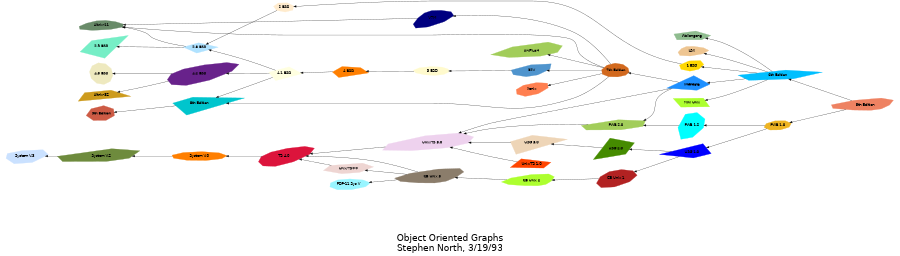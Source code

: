 digraph unix {
	graph [rankdir=RL, fontname=Helvetica, fontsize=36, label="\n\n\n\nObject Oriented Graphs\nStephen North, 3/19/93", size="6,6"];
	node [label="\N", shape=polygon, sides=4, distortion="0.0", orientation="0.0", skew="0.0", color=white, style=filled, fontname=Helvetica];
	graph [lp="1217,130",
		lwidth="5.29",
		lheight="3.50",
		bb="0,0,2434,930"];
	"5th Edition" [sides=9, distortion="0.936354", orientation=28, skew="-0.126818", color=salmon2, pos="2346,571", width="2.4513", height="0.62845"];
	"6th Edition" [sides=5, distortion="0.238792", orientation=11, skew="0.995935", color=deepskyblue, pos="2113,651", width="3.0296", height="0.53832"];
	"PWB 1.0" [sides=8, distortion="0.019636", orientation=79, skew="-0.440424", color=goldenrod2, pos="2113,491", width="1.4451", height="0.5066"];
	LSX [sides=9, distortion="-0.698271", orientation=22, skew="-0.195492", color=burlywood2, pos="1877,740", width="1.2562", height="0.53598"];
	"1 BSD" [sides=7, distortion="0.265084", orientation=26, skew="0.403659", color=gold1, pos="1877,683", width="1.2527", height="0.54133"];
	"Mini Unix" [distortion="0.039386", orientation=2, skew="-0.461120", color=greenyellow, pos="1877,559", width="1.8894", height="0.5"];
	Wollongong [sides=5, distortion="0.228564", orientation=63, skew="-0.062846", color=darkseagreen, pos="1877,796", width="2.0084", height="0.5333"];
	Interdata [distortion="0.624013", orientation=56, skew="0.101396", color=dodgerblue1, pos="1877,620", width="2.2595", height="0.704"];
	"Unix/TS 3.0" [sides=8, distortion="0.731383", orientation=43, skew="-0.824612", color=thistle2, pos="1200,439", width="3.1145", height="0.73633"];
	"PWB 2.0" [sides=6, distortion="0.592100", orientation=34, skew="-0.719269", color=darkolivegreen3, pos="1663,491", width="2.401", height="0.56098"];
	"7th Edition" [sides=10, distortion="0.298417", orientation=65, skew="0.310367", color=chocolate, pos="1663,691", width="1.5756", height="0.64255"];
	"8th Edition" [distortion="-0.997093", orientation=50, skew="-0.061117", color=turquoise3, pos="562,577", width="3.2588", height="0.80427"];
	"32V" [sides=7, distortion="0.878516", orientation=19, skew="0.592905", color=steelblue3, pos="1444,691", width="1.3648", height="0.60598"];
	V7M [sides=10, distortion="-0.960249", orientation=32, skew="0.460424", color=navy, pos="1200,864", width="1.4322", height="0.74745"];
	"Ultrix-11" [sides=10, distortion="-0.633186", orientation=10, skew="0.333125", color=darkseagreen4, pos="300,828", width="1.7938", height="0.53138"];
	Xenix [sides=8, distortion="-0.337997", orientation=52, skew="-0.760726", color=coral, pos="1444,628", width="1.3725", height="0.63729"];
	"UniPlus+" [sides=7, distortion="0.788483", orientation=39, skew="-0.526284", color=darkolivegreen3, pos="1444,756", width="2.5716", height="0.69194"];
	"9th Edition" [sides=7, distortion="0.138690", orientation=55, skew="0.554049", color=coral3, pos="300,557", width="1.6632", height="0.66083"];
	"2 BSD" [sides=7, distortion="-0.010661", orientation=84, skew="0.179249", color=blanchedalmond, pos="786,912", width="1.1422", height="0.51591"];
	"2.8 BSD" [distortion="-0.239422", orientation=44, skew="0.053841", color=lightskyblue1, pos="562,761", width="1.9268", height="0.55846"];
	"2.9 BSD" [distortion="-0.843381", orientation=70, skew="-0.601395", color=aquamarine2, pos="300,762", width="2.3014", height="0.80291"];
	"3 BSD" [sides=10, distortion="0.251820", orientation=18, skew="-0.530618", color=lemonchiffon, pos="1200,691", width="1.5057", height="0.5"];
	"4 BSD" [sides=5, distortion="-0.772300", orientation=24, skew="-0.028475", color=darkorange1, pos="972,690", width="1.68", height="0.58561"];
	"4.1 BSD" [distortion="-0.226170", orientation=38, skew="0.504053", color=lightyellow1, pos="786,689", width="1.892", height="0.6378"];
	"4.2 BSD" [sides=10, distortion="-0.807349", orientation=50, skew="-0.908842", color=darkorchid4, pos="562,687", width="2.4079", height="0.81143"];
	"4.3 BSD" [sides=10, distortion="-0.030619", orientation=76, skew="0.985021", color=lemonchiffon2, pos="300,687", width="1.3098", height="0.77622"];
	"Ultrix-32" [distortion="-0.644209", orientation=21, skew="0.307836", color=goldenrod3, pos="300,620", width="2.4029", height="0.58223"];
	"PWB 1.2" [sides=7, distortion="0.640971", orientation=84, skew="-0.768455", color=cyan, pos="1877,491", width="1.4928", height="0.88033"];
	"USG 1.0" [distortion="0.758942", orientation=42, skew="0.039886", color=blue, pos="1877,416", width="2.5329", height="0.69721"];
	"CB Unix 1" [sides=9, distortion="-0.348692", orientation=42, skew="0.767058", color=firebrick, pos="1663,329", width="1.9071", height="0.72208"];
	"USG 2.0" [distortion="0.748625", orientation=74, skew="-0.647656", color=chartreuse4, pos="1663,421", width="2.1103", height="0.77619"];
	"CB Unix 2" [sides=10, distortion="0.851818", orientation=32, skew="-0.020120", color=greenyellow, pos="1444,313", width="2.2509", height="0.61186"];
	"CB Unix 3" [sides=10, distortion="0.992237", orientation=29, skew="0.256102", color=bisque4, pos="1200,333", width="2.5175", height="0.674"];
	"Unix/TS++" [sides=6, distortion="0.545461", orientation=16, skew="0.313589", color=mistyrose2, pos="972,338", width="2.1927", height="0.55238"];
	"PDP-11 Sys V" [sides=9, distortion="-0.267769", orientation=40, skew="0.271226", color=cadetblue1, pos="972,280", width="2.2197", height="0.55754"];
	"USG 3.0" [distortion="-0.848455", orientation=44, skew="0.267152", color=bisque2, pos="1444,439", width="2.6638", height="0.80243"];
	"Unix/TS 1.0" [distortion="0.305594", orientation=75, skew="0.070516", color=orangered, pos="1444,373", width="2.2979", height="0.5422"];
	"TS 4.0" [sides=10, distortion="-0.641701", orientation=50, skew="-0.952502", color=crimson, pos="786,386", width="1.9319", height="0.75173"];
	"System V.0" [sides=9, distortion="0.021556", orientation=26, skew="-0.729938", color=darkorange1, pos="562,386", width="2.2834", height="0.5"];
	"System V.2" [sides=6, distortion="0.985153", orientation=33, skew="-0.399752", color=darkolivegreen4, pos="300,386", width="2.9816", height="0.64346"];
	"System V.3" [sides=7, distortion="-0.687574", orientation=58, skew="-0.180116", color=lightsteelblue1, pos="78,386", width="2.1571", height="0.64742"];
	"5th Edition" -> "6th Edition" [pos="e,2150.8,638.27 2307.1,584.12 2267,598.02 2203.6,619.98 2160.4,634.91"];
	"5th Edition" -> "PWB 1.0" [pos="e,2153,504.51 2302.6,556.33 2263.1,542.63 2204.1,522.2 2162.6,507.84"];
	"6th Edition" -> LSX [pos="e,1909.5,730.57 2085.7,662.72 2057.1,675.33 2009.7,695.63 1968,711 1952.2,716.82 1934.6,722.63 1919.2,727.51"];
	"6th Edition" -> "1 BSD" [pos="e,1911.2,678.46 2058.3,658.34 2016.7,664.03 1959.8,671.82 1921.1,677.1"];
	"6th Edition" -> "Mini Unix" [pos="e,1923.3,571.3 2079.1,634.62 2050.2,620.64 2006.9,600.55 1968,586 1956.8,581.81 1944.6,577.8 1932.9,574.21"];
	"6th Edition" -> Wollongong [pos="e,1923.3,785.56 2098.6,664.94 2074.6,689.18 2021.7,739.24 1968,768 1957.2,773.8 1945,778.6 1933.1,782.5"];
	"6th Edition" -> Interdata [pos="e,1923.8,626.07 2031.5,640.33 1999.3,636.07 1963.1,631.27 1933.9,627.4"];
	Interdata -> "Unix/TS 3.0" [pos="e,1259.3,464.8 1814.2,608.94 1714.8,590.43 1513.6,550.02 1348,498 1321.6,489.71 1293.2,478.81 1268.5,468.65"];
	Interdata -> "PWB 2.0" [pos="e,1723.4,508.42 1827,608.2 1812.7,603.07 1797.8,595.89 1786,586 1761.9,565.73 1773.9,545.45 1750,525 1744.8,520.52 1738.8,516.58\
 1732.6,513.13"];
	Interdata -> "7th Edition" [pos="e,1704.1,677.57 1845.6,630.17 1811.2,641.71 1754.5,660.69 1713.6,674.39"];
	"7th Edition" -> "8th Edition" [pos="e,632.67,577 1644.4,671.47 1622.5,648.66 1582.7,612.03 1540,596 1398.7,543.01 1351.9,577 1201,577 1201,577 1201,577 971,577 856.93\
,577 724.93,577 642.69,577"];
	"7th Edition" -> "32V" [pos="e,1481.1,691 1606.4,691 1570.7,691 1524.8,691 1491.1,691"];
	"7th Edition" -> V7M [pos="e,1248.9,868.21 1649.4,712.23 1630,742.56 1590,797.43 1540,823 1449.9,869.04 1329.4,871.92 1258.9,868.72"];
	"7th Edition" -> "Ultrix-11" [pos="e,363.62,823.97 1621.5,704.18 1606.1,710.57 1589.1,719.42 1576,731 1553.3,751.13 1566.1,773.48 1540,789 1475.2,827.61 1276.5,809\
 1201,809 1201,809 1201,809 785,809 638.95,809 468.31,817.74 373.66,823.37"];
	"7th Edition" -> Xenix [pos="e,1492.2,641.71 1615.4,677.48 1582.2,667.83 1537.3,654.8 1501.9,644.53"];
	"7th Edition" -> "UniPlus+" [pos="e,1480.3,745.41 1620.4,703.46 1583.1,714.62 1528.6,730.97 1490.2,742.46"];
	V7M -> "Ultrix-11" [pos="e,364.44,830.54 1164.9,862.63 1033.5,857.37 558.59,838.33 374.56,830.95"];
	"8th Edition" -> "9th Edition" [pos="e,351.11,560.85 500.04,572.31 458.17,569.09 402.83,564.83 361.13,561.63"];
	"1 BSD" -> "2 BSD" [pos="e,824.21,913.06 1844.1,691.31 1826.6,696.36 1804.7,703.47 1786,712 1624.7,785.69 1622.3,919 1445,919 1445,919 1445,919 1199,919 \
1067,919 911.16,915.36 834.49,913.33"];
	"2 BSD" -> "2.8 BSD" [pos="e,581.32,773.46 764.91,898.33 724.78,871.04 634.73,809.79 589.7,779.16"];
	"2.8 BSD" -> "Ultrix-11" [pos="e,344.47,816.8 528.07,769.49 484.3,780.77 406.4,800.84 354.23,814.28"];
	"2.8 BSD" -> "2.9 BSD" [pos="e,347.71,761.82 506.81,761.21 463.18,761.38 402.04,761.61 357.74,761.78"];
	"32V" -> "3 BSD" [pos="e,1247.9,691 1395.2,691 1355.7,691 1299.7,691 1257.9,691"];
	"3 BSD" -> "4 BSD" [pos="e,1025.3,690.23 1147.7,690.77 1114.4,690.63 1070.8,690.43 1035.5,690.28"];
	"4 BSD" -> "4.1 BSD" [pos="e,851.31,689.35 926.46,689.76 906.91,689.65 883.41,689.52 861.33,689.4"];
	"4.1 BSD" -> "4.2 BSD" [pos="e,622.17,687.53 732.95,688.53 703,688.26 664.98,687.92 632.5,687.63"];
	"4.1 BSD" -> "2.8 BSD" [pos="e,593.88,751.79 757.45,698.71 736.31,706.1 706.39,716.42 680,725 654.65,733.24 626.05,742.05 603.47,748.89"];
	"4.1 BSD" -> "8th Edition" [pos="e,591.32,591.29 749.82,671.25 709.02,650.67 642.02,616.87 600.32,595.83"];
	"4.2 BSD" -> "4.3 BSD" [pos="e,345.63,687 503.3,687 459.25,687 398.98,687 355.7,687"];
	"4.2 BSD" -> "Ultrix-32" [pos="e,344.36,631.17 493.71,669.66 450.29,658.47 394.6,644.12 354.27,633.73"];
	"PWB 1.0" -> "PWB 1.2" [pos="e,1924.3,491 2065.2,491 2027.5,491 1974.5,491 1934.4,491"];
	"PWB 1.0" -> "USG 1.0" [pos="e,1918.8,429.07 2071.5,478.02 2031.8,465.3 1971.2,445.88 1928.4,432.17"];
	"PWB 1.2" -> "PWB 2.0" [pos="e,1731.8,491 1827.6,491 1802.3,491 1770.6,491 1741.9,491"];
	"USG 1.0" -> "CB Unix 1" [pos="e,1713.8,349.43 1846.1,403.72 1814.3,390.67 1763.2,369.69 1723.2,353.28"];
	"USG 1.0" -> "USG 2.0" [pos="e,1709.2,419.93 1814.4,417.45 1784.3,418.16 1748.4,419.01 1719.3,419.7"];
	"CB Unix 1" -> "CB Unix 2" [pos="e,1500.7,317.11 1607,324.94 1577.7,322.79 1541.6,320.12 1510.9,317.86"];
	"CB Unix 2" -> "CB Unix 3" [pos="e,1252.2,328.77 1381,318.12 1344.5,321.14 1298.6,324.94 1262.2,327.94"];
	"CB Unix 3" -> "Unix/TS++" [pos="e,1033.6,336.66 1125,334.64 1098.9,335.22 1069.5,335.86 1043.7,336.44"];
	"CB Unix 3" -> "PDP-11 Sys V" [pos="e,1030.7,293.53 1135.4,318.1 1105.9,311.16 1070.7,302.91 1040.7,295.87"];
	"USG 2.0" -> "USG 3.0" [pos="e,1494.2,434.92 1619.1,424.56 1586.3,427.28 1540.6,431.07 1504.2,434.09"];
	"USG 3.0" -> "Unix/TS 3.0" [pos="e,1282.5,439 1388.4,439 1360.2,439 1325.1,439 1292.9,439"];
	"PWB 2.0" -> "Unix/TS 3.0" [pos="e,1276.3,461.02 1581.6,491.54 1517.9,490.92 1426.8,487.68 1348,476 1327.8,473 1306.2,468.41 1286.1,463.47"];
	"Unix/TS 1.0" -> "Unix/TS 3.0" [pos="e,1242.7,427.64 1395.2,386.04 1354,397.27 1294.7,413.45 1252.5,424.96"];
	"Unix/TS 3.0" -> "TS 4.0" [pos="e,846.96,394.06 1092.8,425.67 1033.7,418.21 958.73,408.69 892,400 880.72,398.53 868.75,396.95 857.1,395.41"];
	"Unix/TS++" -> "TS 4.0" [pos="e,819.67,377.48 925.04,349.99 895.72,357.64 857.98,367.48 829.37,374.95"];
	"CB Unix 3" -> "TS 4.0" [pos="e,832.71,384.57 1155.9,344.42 1126.8,351.7 1087.3,360.73 1052,366 980.19,376.71 896.54,381.81 842.73,384.15"];
	"TS 4.0" -> "System V.0" [pos="e,641.88,386 736.56,386 711.79,386 680.86,386 651.99,386"];
	"System V.0" -> "System V.2" [pos="e,375.83,386 482.99,386 452.35,386 417.1,386 385.83,386"];
	"System V.2" -> "System V.3" [pos="e,145.72,386 195.12,386 181.86,386 168.49,386 155.77,386"];
}
